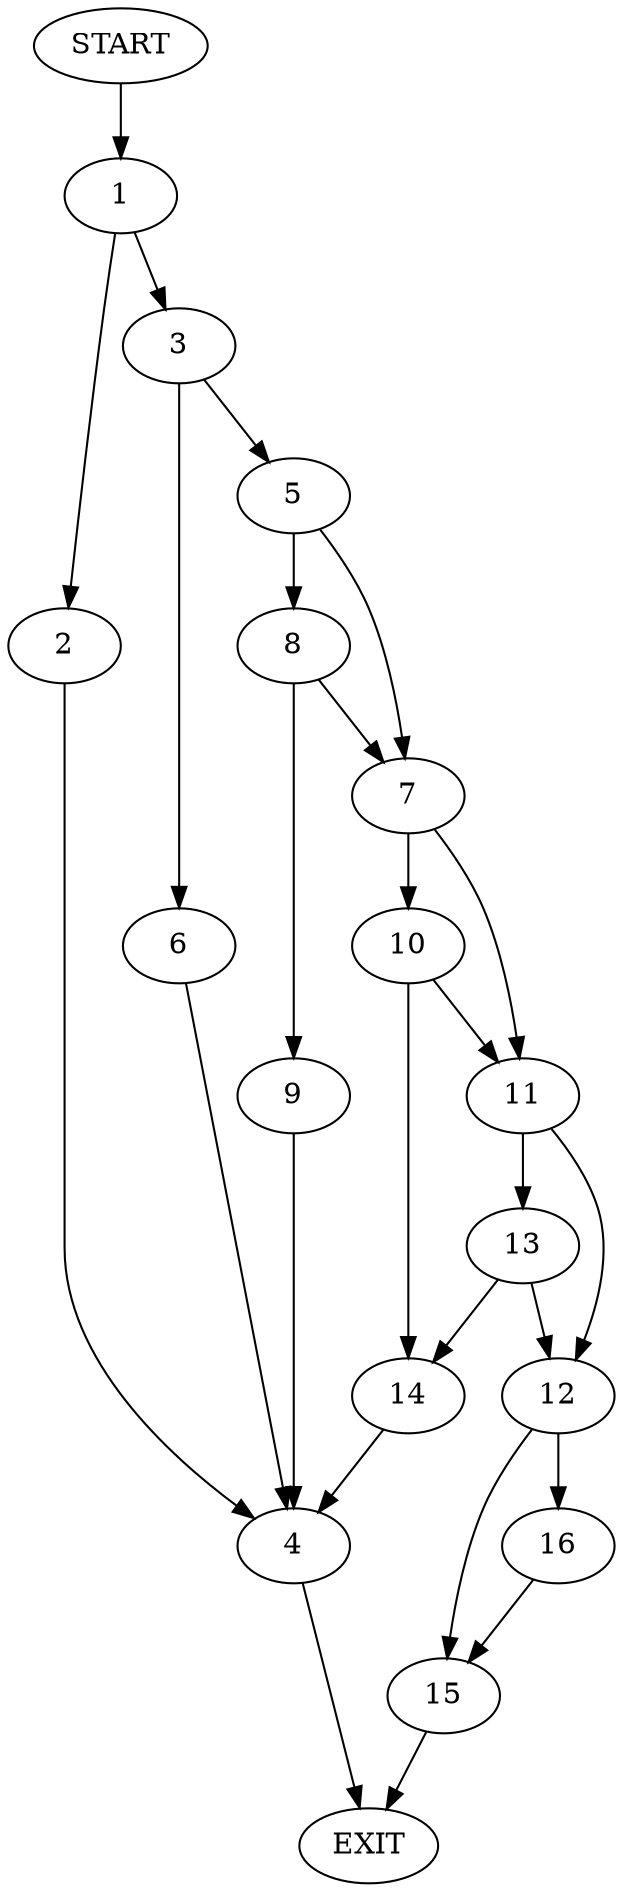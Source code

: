 digraph {
0 [label="START"]
17 [label="EXIT"]
0 -> 1
1 -> 2
1 -> 3
2 -> 4
3 -> 5
3 -> 6
4 -> 17
6 -> 4
5 -> 7
5 -> 8
8 -> 7
8 -> 9
7 -> 10
7 -> 11
9 -> 4
11 -> 12
11 -> 13
10 -> 14
10 -> 11
14 -> 4
13 -> 14
13 -> 12
12 -> 15
12 -> 16
16 -> 15
15 -> 17
}
